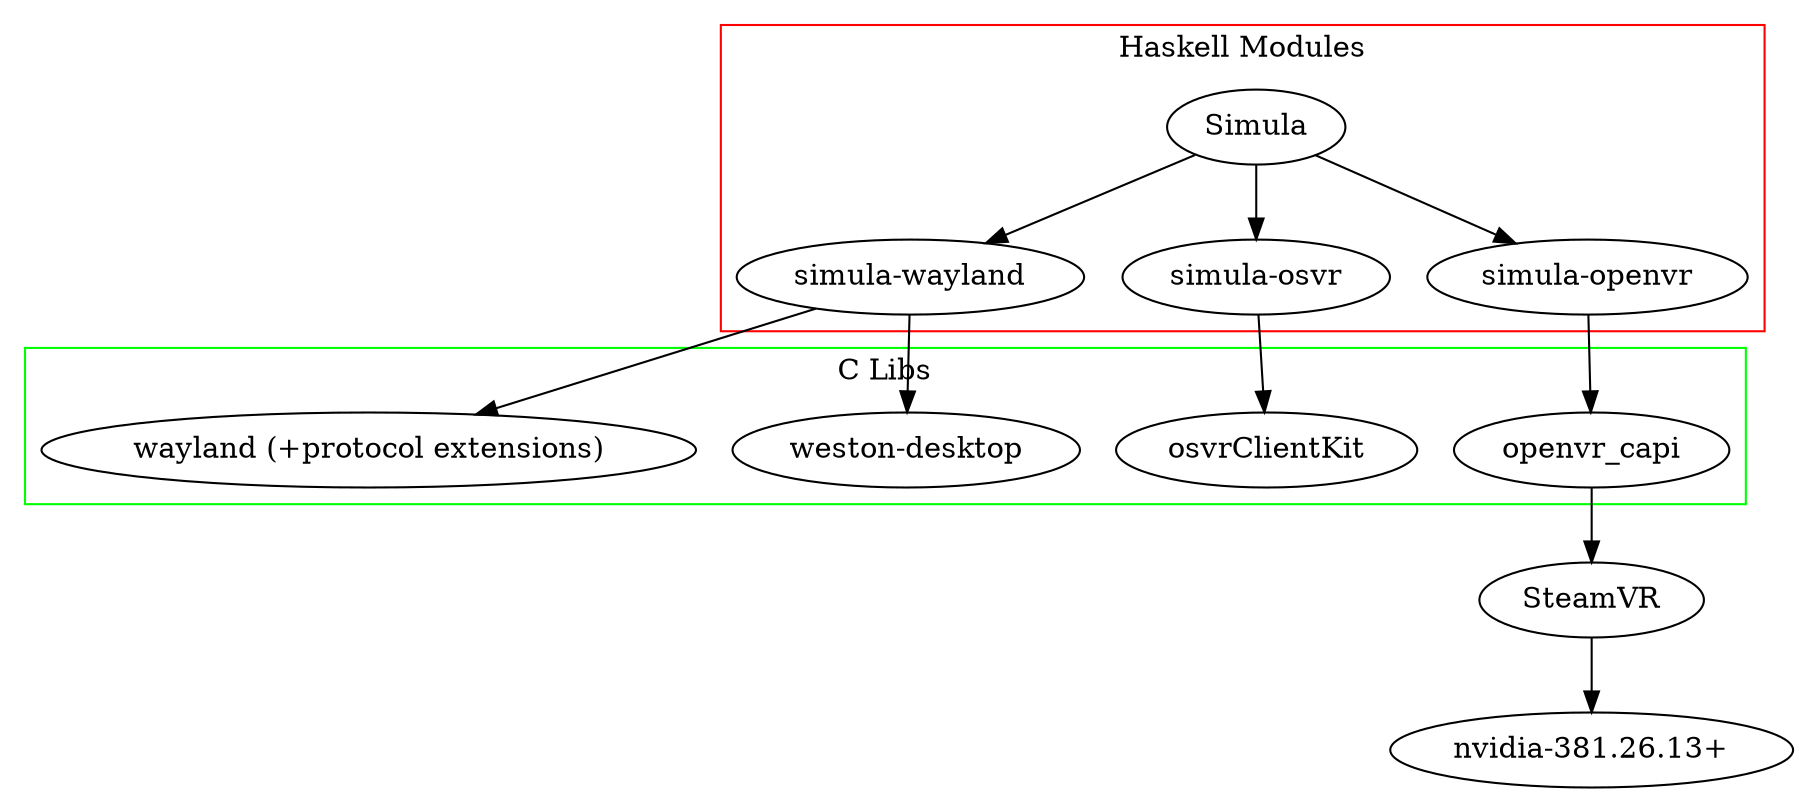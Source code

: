 digraph {
  subgraph cluster_0 {
    label="Haskell Modules";
    "Simula" -> "simula-wayland";
    "Simula" -> "simula-osvr";
    "Simula" -> "simula-openvr";
    color=red;
  }
  subgraph cluster_1 {
     label="C Libs";
     "simula-wayland" -> "weston-desktop";
     "simula-wayland" -> "wayland (+protocol extensions)";
     "simula-osvr" -> "osvrClientKit";
     "simula-openvr" -> "openvr_capi";
     color=green
    }
    "openvr_capi" -> "SteamVR"
    "SteamVR"     -> "nvidia-381.26.13+"
}
